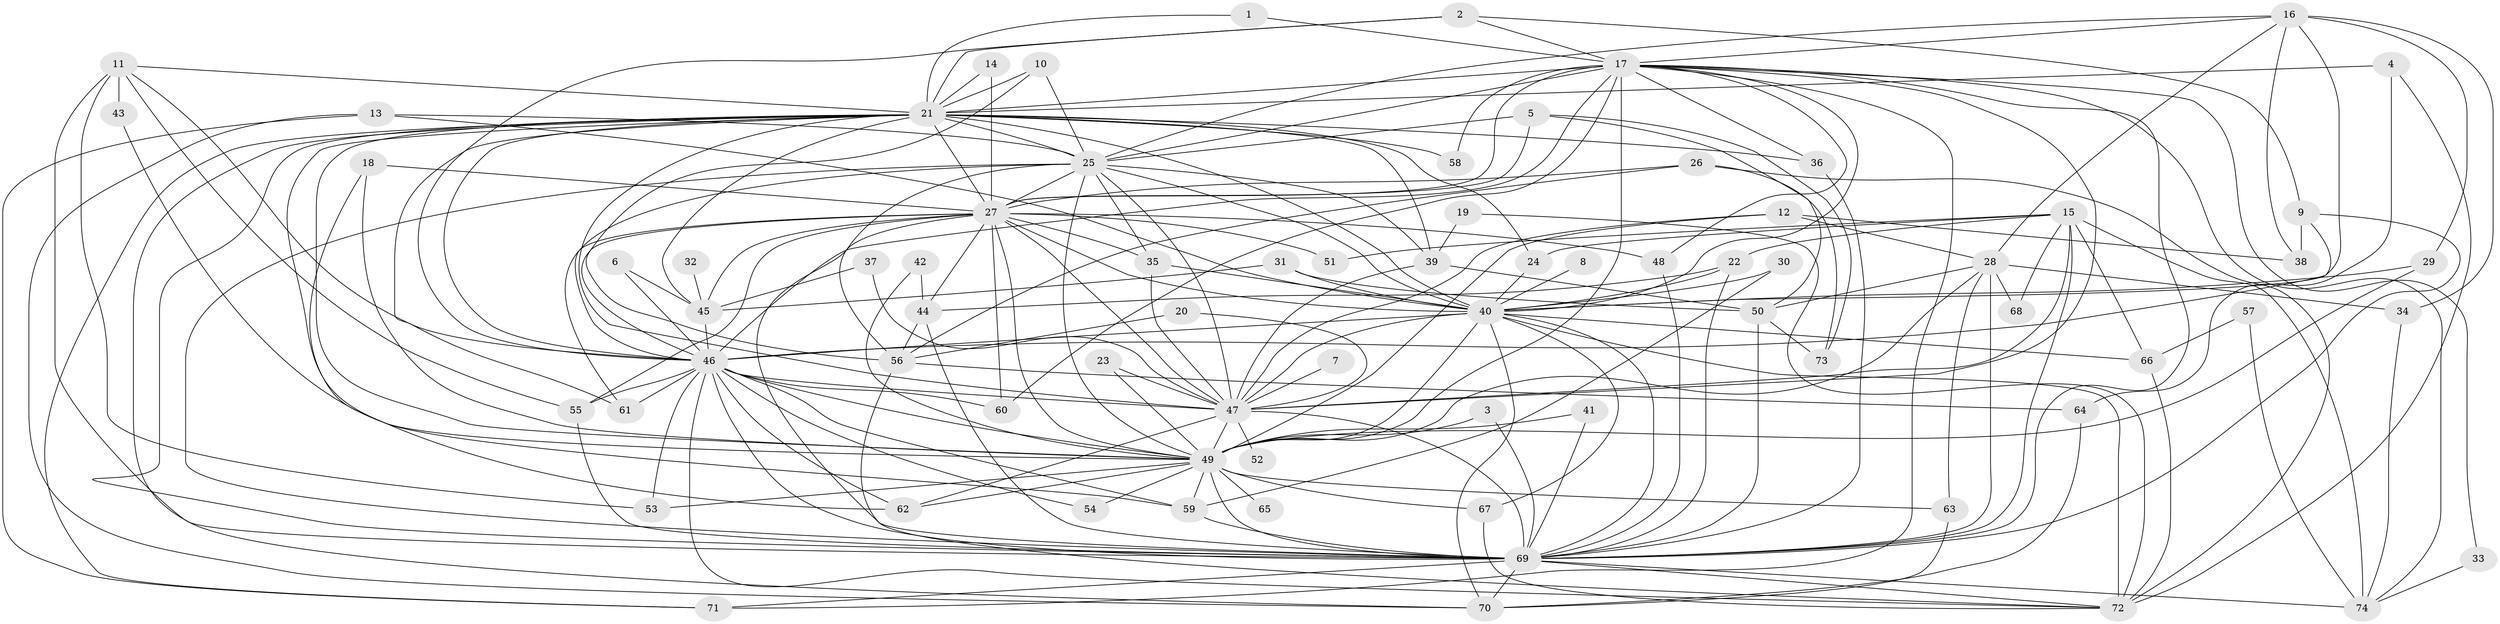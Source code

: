 // original degree distribution, {22: 0.006802721088435374, 30: 0.006802721088435374, 37: 0.006802721088435374, 25: 0.02040816326530612, 13: 0.006802721088435374, 27: 0.013605442176870748, 17: 0.006802721088435374, 2: 0.5986394557823129, 10: 0.006802721088435374, 7: 0.02040816326530612, 8: 0.02040816326530612, 3: 0.17687074829931973, 4: 0.047619047619047616, 11: 0.006802721088435374, 5: 0.04081632653061224, 6: 0.013605442176870748}
// Generated by graph-tools (version 1.1) at 2025/01/03/09/25 03:01:15]
// undirected, 74 vertices, 205 edges
graph export_dot {
graph [start="1"]
  node [color=gray90,style=filled];
  1;
  2;
  3;
  4;
  5;
  6;
  7;
  8;
  9;
  10;
  11;
  12;
  13;
  14;
  15;
  16;
  17;
  18;
  19;
  20;
  21;
  22;
  23;
  24;
  25;
  26;
  27;
  28;
  29;
  30;
  31;
  32;
  33;
  34;
  35;
  36;
  37;
  38;
  39;
  40;
  41;
  42;
  43;
  44;
  45;
  46;
  47;
  48;
  49;
  50;
  51;
  52;
  53;
  54;
  55;
  56;
  57;
  58;
  59;
  60;
  61;
  62;
  63;
  64;
  65;
  66;
  67;
  68;
  69;
  70;
  71;
  72;
  73;
  74;
  1 -- 17 [weight=1.0];
  1 -- 21 [weight=1.0];
  2 -- 9 [weight=1.0];
  2 -- 17 [weight=1.0];
  2 -- 21 [weight=1.0];
  2 -- 46 [weight=1.0];
  3 -- 49 [weight=1.0];
  3 -- 69 [weight=1.0];
  4 -- 21 [weight=1.0];
  4 -- 64 [weight=1.0];
  4 -- 72 [weight=1.0];
  5 -- 25 [weight=1.0];
  5 -- 27 [weight=2.0];
  5 -- 50 [weight=1.0];
  5 -- 73 [weight=1.0];
  6 -- 45 [weight=1.0];
  6 -- 46 [weight=1.0];
  7 -- 47 [weight=1.0];
  8 -- 40 [weight=1.0];
  9 -- 38 [weight=1.0];
  9 -- 46 [weight=1.0];
  9 -- 69 [weight=1.0];
  10 -- 21 [weight=1.0];
  10 -- 25 [weight=1.0];
  10 -- 56 [weight=1.0];
  11 -- 21 [weight=1.0];
  11 -- 43 [weight=1.0];
  11 -- 46 [weight=1.0];
  11 -- 53 [weight=1.0];
  11 -- 55 [weight=1.0];
  11 -- 69 [weight=2.0];
  12 -- 28 [weight=1.0];
  12 -- 38 [weight=1.0];
  12 -- 47 [weight=1.0];
  12 -- 49 [weight=1.0];
  13 -- 25 [weight=2.0];
  13 -- 40 [weight=1.0];
  13 -- 70 [weight=1.0];
  13 -- 71 [weight=1.0];
  14 -- 21 [weight=1.0];
  14 -- 27 [weight=2.0];
  15 -- 22 [weight=1.0];
  15 -- 24 [weight=1.0];
  15 -- 47 [weight=1.0];
  15 -- 51 [weight=1.0];
  15 -- 66 [weight=1.0];
  15 -- 68 [weight=2.0];
  15 -- 69 [weight=2.0];
  15 -- 74 [weight=1.0];
  16 -- 17 [weight=1.0];
  16 -- 25 [weight=1.0];
  16 -- 28 [weight=1.0];
  16 -- 29 [weight=1.0];
  16 -- 34 [weight=1.0];
  16 -- 38 [weight=1.0];
  16 -- 40 [weight=1.0];
  17 -- 21 [weight=2.0];
  17 -- 25 [weight=3.0];
  17 -- 27 [weight=2.0];
  17 -- 33 [weight=1.0];
  17 -- 36 [weight=1.0];
  17 -- 40 [weight=1.0];
  17 -- 46 [weight=1.0];
  17 -- 47 [weight=2.0];
  17 -- 48 [weight=1.0];
  17 -- 49 [weight=1.0];
  17 -- 58 [weight=1.0];
  17 -- 60 [weight=1.0];
  17 -- 69 [weight=3.0];
  17 -- 71 [weight=1.0];
  17 -- 74 [weight=1.0];
  18 -- 27 [weight=1.0];
  18 -- 49 [weight=1.0];
  18 -- 62 [weight=1.0];
  19 -- 39 [weight=1.0];
  19 -- 72 [weight=1.0];
  20 -- 47 [weight=1.0];
  20 -- 56 [weight=1.0];
  21 -- 24 [weight=1.0];
  21 -- 25 [weight=2.0];
  21 -- 27 [weight=2.0];
  21 -- 36 [weight=1.0];
  21 -- 39 [weight=1.0];
  21 -- 40 [weight=1.0];
  21 -- 45 [weight=1.0];
  21 -- 46 [weight=1.0];
  21 -- 47 [weight=1.0];
  21 -- 49 [weight=1.0];
  21 -- 58 [weight=1.0];
  21 -- 59 [weight=1.0];
  21 -- 61 [weight=1.0];
  21 -- 69 [weight=2.0];
  21 -- 70 [weight=1.0];
  21 -- 71 [weight=1.0];
  22 -- 40 [weight=1.0];
  22 -- 44 [weight=1.0];
  22 -- 69 [weight=1.0];
  23 -- 47 [weight=1.0];
  23 -- 49 [weight=1.0];
  24 -- 40 [weight=1.0];
  25 -- 27 [weight=2.0];
  25 -- 35 [weight=1.0];
  25 -- 39 [weight=1.0];
  25 -- 40 [weight=2.0];
  25 -- 46 [weight=3.0];
  25 -- 47 [weight=2.0];
  25 -- 49 [weight=3.0];
  25 -- 56 [weight=1.0];
  25 -- 69 [weight=3.0];
  26 -- 27 [weight=1.0];
  26 -- 56 [weight=1.0];
  26 -- 72 [weight=1.0];
  26 -- 73 [weight=1.0];
  27 -- 35 [weight=1.0];
  27 -- 40 [weight=1.0];
  27 -- 44 [weight=1.0];
  27 -- 45 [weight=1.0];
  27 -- 46 [weight=1.0];
  27 -- 47 [weight=1.0];
  27 -- 48 [weight=1.0];
  27 -- 49 [weight=1.0];
  27 -- 51 [weight=1.0];
  27 -- 55 [weight=1.0];
  27 -- 60 [weight=1.0];
  27 -- 61 [weight=1.0];
  27 -- 69 [weight=1.0];
  28 -- 34 [weight=1.0];
  28 -- 49 [weight=1.0];
  28 -- 50 [weight=1.0];
  28 -- 63 [weight=1.0];
  28 -- 68 [weight=1.0];
  28 -- 69 [weight=1.0];
  29 -- 40 [weight=1.0];
  29 -- 49 [weight=1.0];
  30 -- 40 [weight=1.0];
  30 -- 59 [weight=1.0];
  31 -- 40 [weight=1.0];
  31 -- 45 [weight=1.0];
  31 -- 50 [weight=1.0];
  32 -- 45 [weight=1.0];
  33 -- 74 [weight=1.0];
  34 -- 74 [weight=1.0];
  35 -- 40 [weight=2.0];
  35 -- 47 [weight=1.0];
  36 -- 69 [weight=1.0];
  37 -- 45 [weight=1.0];
  37 -- 47 [weight=1.0];
  39 -- 47 [weight=1.0];
  39 -- 50 [weight=1.0];
  40 -- 46 [weight=1.0];
  40 -- 47 [weight=1.0];
  40 -- 49 [weight=3.0];
  40 -- 66 [weight=1.0];
  40 -- 67 [weight=1.0];
  40 -- 69 [weight=1.0];
  40 -- 70 [weight=1.0];
  40 -- 72 [weight=2.0];
  41 -- 49 [weight=1.0];
  41 -- 69 [weight=1.0];
  42 -- 44 [weight=1.0];
  42 -- 49 [weight=1.0];
  43 -- 49 [weight=1.0];
  44 -- 56 [weight=1.0];
  44 -- 69 [weight=1.0];
  45 -- 46 [weight=1.0];
  46 -- 47 [weight=1.0];
  46 -- 49 [weight=1.0];
  46 -- 53 [weight=1.0];
  46 -- 54 [weight=1.0];
  46 -- 55 [weight=1.0];
  46 -- 59 [weight=1.0];
  46 -- 60 [weight=1.0];
  46 -- 61 [weight=1.0];
  46 -- 62 [weight=1.0];
  46 -- 69 [weight=4.0];
  46 -- 72 [weight=1.0];
  47 -- 49 [weight=1.0];
  47 -- 52 [weight=1.0];
  47 -- 62 [weight=1.0];
  47 -- 69 [weight=1.0];
  48 -- 69 [weight=1.0];
  49 -- 53 [weight=1.0];
  49 -- 54 [weight=1.0];
  49 -- 59 [weight=1.0];
  49 -- 62 [weight=1.0];
  49 -- 63 [weight=1.0];
  49 -- 65 [weight=1.0];
  49 -- 67 [weight=1.0];
  49 -- 69 [weight=2.0];
  50 -- 69 [weight=1.0];
  50 -- 73 [weight=1.0];
  55 -- 69 [weight=1.0];
  56 -- 64 [weight=1.0];
  56 -- 72 [weight=2.0];
  57 -- 66 [weight=2.0];
  57 -- 74 [weight=1.0];
  59 -- 69 [weight=1.0];
  63 -- 70 [weight=1.0];
  64 -- 70 [weight=1.0];
  66 -- 72 [weight=1.0];
  67 -- 72 [weight=1.0];
  69 -- 70 [weight=1.0];
  69 -- 71 [weight=1.0];
  69 -- 72 [weight=1.0];
  69 -- 74 [weight=2.0];
}
